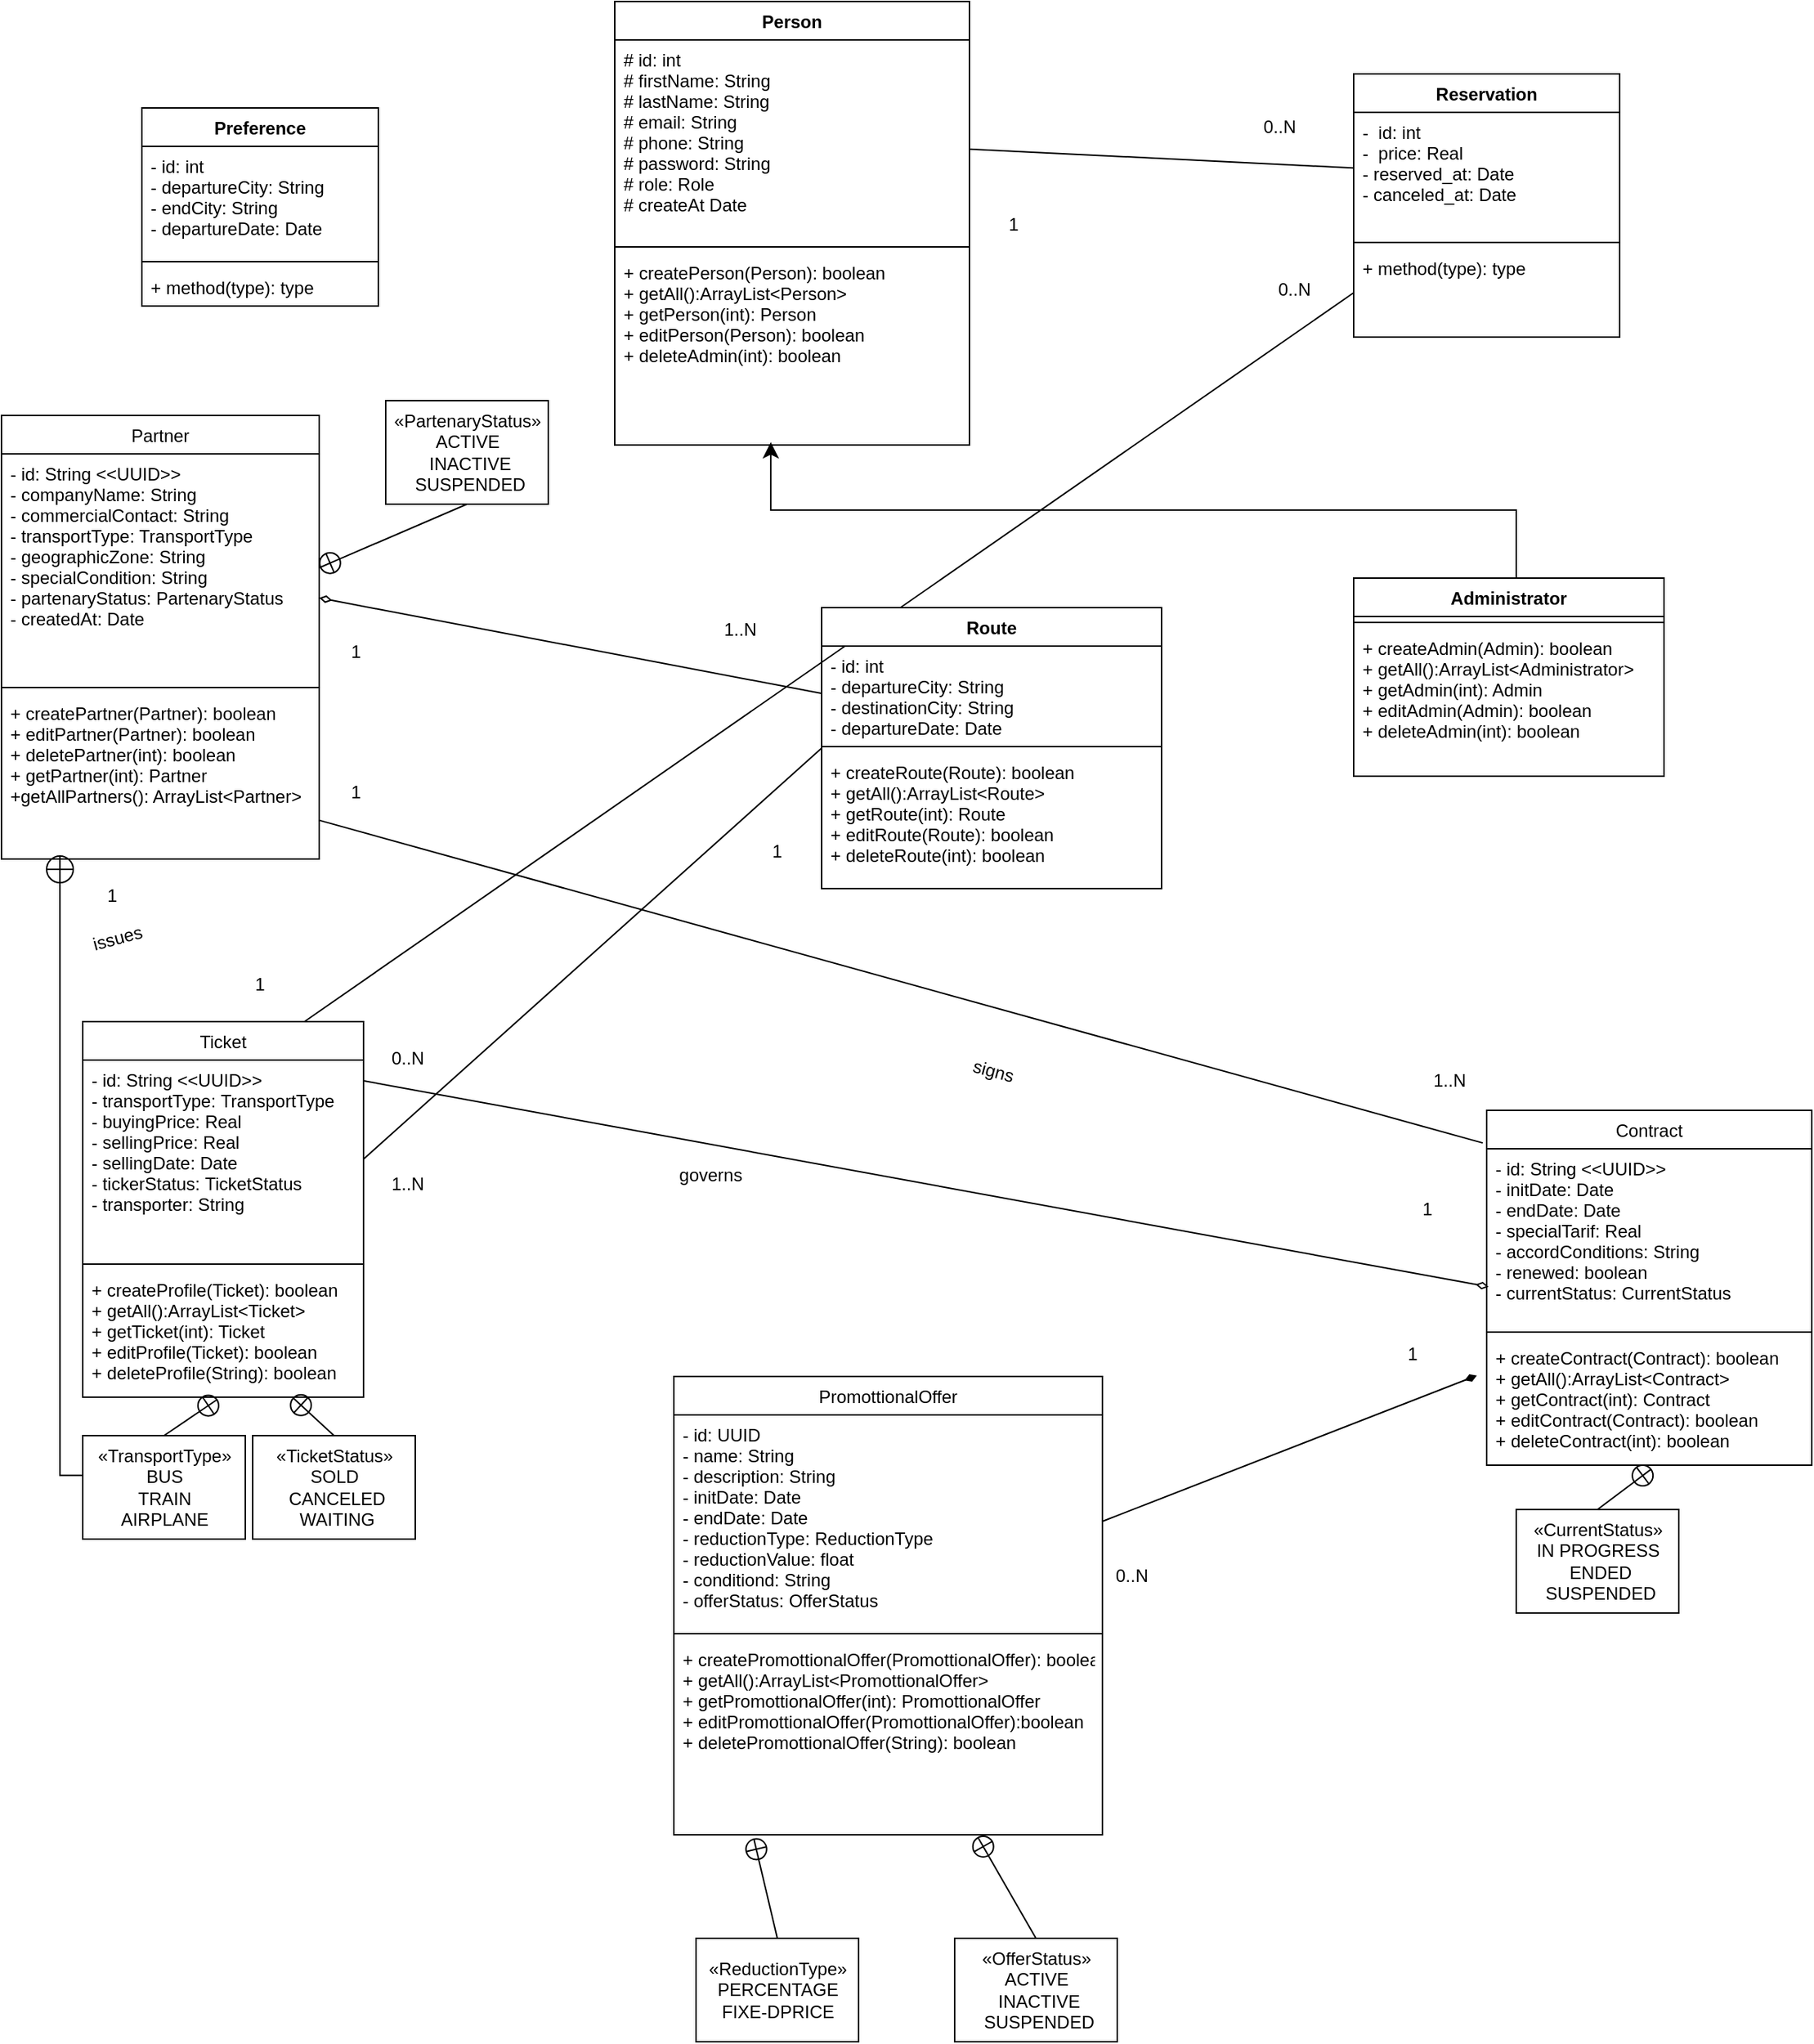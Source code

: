 <mxfile version="20.5.3" type="embed"><diagram id="rQ4DXOgn_wmXl2lRdbw5" name="Page-1"><mxGraphModel dx="471" dy="1192" grid="1" gridSize="10" guides="1" tooltips="1" connect="1" arrows="1" fold="1" page="1" pageScale="1" pageWidth="1100" pageHeight="850" math="0" shadow="0"><root><mxCell id="0"/><mxCell id="1" parent="0"/><mxCell id="24" value="Partner" style="swimlane;fontStyle=0;align=center;verticalAlign=top;childLayout=stackLayout;horizontal=1;startSize=26;horizontalStack=0;resizeParent=1;resizeParentMax=0;resizeLast=0;collapsible=1;marginBottom=0;" parent="1" vertex="1"><mxGeometry x="35" y="250" width="215" height="300" as="geometry"/></mxCell><mxCell id="25" value="- id: String &lt;&lt;UUID&gt;&gt;&#10;- companyName: String&#10;- commercialContact: String&#10;- transportType: TransportType&#10;- geographicZone: String&#10;- specialCondition: String&#10;- partenaryStatus: PartenaryStatus&#10;- createdAt: Date" style="text;strokeColor=none;fillColor=none;align=left;verticalAlign=top;spacingLeft=4;spacingRight=4;overflow=hidden;rotatable=0;points=[[0,0.5],[1,0.5]];portConstraint=eastwest;" parent="24" vertex="1"><mxGeometry y="26" width="215" height="154" as="geometry"/></mxCell><mxCell id="26" value="" style="line;strokeWidth=1;fillColor=none;align=left;verticalAlign=middle;spacingTop=-1;spacingLeft=3;spacingRight=3;rotatable=0;labelPosition=right;points=[];portConstraint=eastwest;strokeColor=inherit;" parent="24" vertex="1"><mxGeometry y="180" width="215" height="8" as="geometry"/></mxCell><mxCell id="27" value="+ createPartner(Partner): boolean&#10;+ editPartner(Partner): boolean&#10;+ deletePartner(int): boolean&#10;+ getPartner(int): Partner&#10;+getAllPartners(): ArrayList&lt;Partner&gt;" style="text;strokeColor=none;fillColor=none;align=left;verticalAlign=top;spacingLeft=4;spacingRight=4;overflow=hidden;rotatable=0;points=[[0,0.5],[1,0.5]];portConstraint=eastwest;" parent="24" vertex="1"><mxGeometry y="188" width="215" height="112" as="geometry"/></mxCell><mxCell id="36" value="Ticket" style="swimlane;fontStyle=0;align=center;verticalAlign=top;childLayout=stackLayout;horizontal=1;startSize=26;horizontalStack=0;resizeParent=1;resizeParentMax=0;resizeLast=0;collapsible=1;marginBottom=0;" parent="1" vertex="1"><mxGeometry x="90" y="660" width="190" height="254" as="geometry"/></mxCell><mxCell id="37" value="- id: String &lt;&lt;UUID&gt;&gt;&#10;- transportType: TransportType&#10;- buyingPrice: Real&#10;- sellingPrice: Real&#10;- sellingDate: Date&#10;- tickerStatus: TicketStatus&#10;- transporter: String" style="text;strokeColor=none;fillColor=none;align=left;verticalAlign=top;spacingLeft=4;spacingRight=4;overflow=hidden;rotatable=0;points=[[0,0.5],[1,0.5]];portConstraint=eastwest;" parent="36" vertex="1"><mxGeometry y="26" width="190" height="134" as="geometry"/></mxCell><mxCell id="38" value="" style="line;strokeWidth=1;fillColor=none;align=left;verticalAlign=middle;spacingTop=-1;spacingLeft=3;spacingRight=3;rotatable=0;labelPosition=right;points=[];portConstraint=eastwest;strokeColor=inherit;" parent="36" vertex="1"><mxGeometry y="160" width="190" height="8" as="geometry"/></mxCell><mxCell id="39" value="+ createProfile(Ticket): boolean&#10;+ getAll():ArrayList&lt;Ticket&gt;&#10;+ getTicket(int): Ticket&#10;+ editProfile(Ticket): boolean&#10;+ deleteProfile(String): boolean&#10;" style="text;strokeColor=none;fillColor=none;align=left;verticalAlign=top;spacingLeft=4;spacingRight=4;overflow=hidden;rotatable=0;points=[[0,0.5],[1,0.5]];portConstraint=eastwest;" parent="36" vertex="1"><mxGeometry y="168" width="190" height="86" as="geometry"/></mxCell><mxCell id="48" value="Contract" style="swimlane;fontStyle=0;align=center;verticalAlign=top;childLayout=stackLayout;horizontal=1;startSize=26;horizontalStack=0;resizeParent=1;resizeParentMax=0;resizeLast=0;collapsible=1;marginBottom=0;" parent="1" vertex="1"><mxGeometry x="1040" y="720" width="220" height="240" as="geometry"/></mxCell><mxCell id="49" value="- id: String &lt;&lt;UUID&gt;&gt;&#10;- initDate: Date&#10;- endDate: Date&#10;- specialTarif: Real&#10;- accordConditions: String&#10;- renewed: boolean&#10;- currentStatus: CurrentStatus" style="text;strokeColor=none;fillColor=none;align=left;verticalAlign=top;spacingLeft=4;spacingRight=4;overflow=hidden;rotatable=0;points=[[0,0.5],[1,0.5]];portConstraint=eastwest;" parent="48" vertex="1"><mxGeometry y="26" width="220" height="120" as="geometry"/></mxCell><mxCell id="50" value="" style="line;strokeWidth=1;fillColor=none;align=left;verticalAlign=middle;spacingTop=-1;spacingLeft=3;spacingRight=3;rotatable=0;labelPosition=right;points=[];portConstraint=eastwest;strokeColor=inherit;" parent="48" vertex="1"><mxGeometry y="146" width="220" height="8" as="geometry"/></mxCell><mxCell id="51" value="+ createContract(Contract): boolean&#10;+ getAll():ArrayList&lt;Contract&gt;&#10;+ getContract(int): Contract&#10;+ editContract(Contract): boolean&#10;+ deleteContract(int): boolean&#10;" style="text;strokeColor=none;fillColor=none;align=left;verticalAlign=top;spacingLeft=4;spacingRight=4;overflow=hidden;rotatable=0;points=[[0,0.5],[1,0.5]];portConstraint=eastwest;" parent="48" vertex="1"><mxGeometry y="154" width="220" height="86" as="geometry"/></mxCell><mxCell id="52" value="PromottionalOffer" style="swimlane;fontStyle=0;align=center;verticalAlign=top;childLayout=stackLayout;horizontal=1;startSize=26;horizontalStack=0;resizeParent=1;resizeParentMax=0;resizeLast=0;collapsible=1;marginBottom=0;" parent="1" vertex="1"><mxGeometry x="490" y="900" width="290" height="310" as="geometry"/></mxCell><mxCell id="53" value="- id: UUID&#10;- name: String&#10;- description: String&#10;- initDate: Date&#10;- endDate: Date&#10;- reductionType: ReductionType&#10;- reductionValue: float&#10;- conditiond: String&#10;- offerStatus: OfferStatus" style="text;strokeColor=none;fillColor=none;align=left;verticalAlign=top;spacingLeft=4;spacingRight=4;overflow=hidden;rotatable=0;points=[[0,0.5],[1,0.5]];portConstraint=eastwest;" parent="52" vertex="1"><mxGeometry y="26" width="290" height="144" as="geometry"/></mxCell><mxCell id="54" value="" style="line;strokeWidth=1;fillColor=none;align=left;verticalAlign=middle;spacingTop=-1;spacingLeft=3;spacingRight=3;rotatable=0;labelPosition=right;points=[];portConstraint=eastwest;strokeColor=inherit;" parent="52" vertex="1"><mxGeometry y="170" width="290" height="8" as="geometry"/></mxCell><mxCell id="55" value="+ createPromottionalOffer(PromottionalOffer): boolean&#10;+ getAll():ArrayList&lt;PromottionalOffer&gt;&#10;+ getPromottionalOffer(int): PromottionalOffer&#10;+ editPromottionalOffer(PromottionalOffer):boolean&#10;+ deletePromottionalOffer(String): boolean&#10;" style="text;strokeColor=none;fillColor=none;align=left;verticalAlign=top;spacingLeft=4;spacingRight=4;overflow=hidden;rotatable=0;points=[[0,0.5],[1,0.5]];portConstraint=eastwest;" parent="52" vertex="1"><mxGeometry y="178" width="290" height="132" as="geometry"/></mxCell><mxCell id="75" style="edgeStyle=none;html=1;entryX=-0.03;entryY=0.295;entryDx=0;entryDy=0;entryPerimeter=0;startArrow=none;startFill=0;endArrow=diamondThin;endFill=1;exitX=1;exitY=0.5;exitDx=0;exitDy=0;" parent="1" source="53" target="51" edge="1"><mxGeometry relative="1" as="geometry"/></mxCell><mxCell id="81" style="edgeStyle=none;html=1;entryX=0.482;entryY=1.014;entryDx=0;entryDy=0;entryPerimeter=0;startArrow=none;startFill=0;endArrow=circlePlus;endFill=0;exitX=0.5;exitY=0;exitDx=0;exitDy=0;" parent="1" source="80" target="39" edge="1"><mxGeometry relative="1" as="geometry"/></mxCell><mxCell id="80" value="«TransportType»&lt;br&gt;BUS&lt;br&gt;TRAIN&lt;br&gt;&lt;div style=&quot;text-align: center;&quot;&gt;&lt;span style=&quot;text-align: start; background-color: initial;&quot;&gt;AIRPLANE&lt;/span&gt;&lt;span style=&quot;color: rgba(0, 0, 0, 0); font-family: monospace; font-size: 0px; text-align: start; background-color: initial;&quot;&gt;%3CmxGraphModel%3E%3Croot%3E%3CmxCell%20id%3D%220%22%2F%3E%3CmxCell%20id%3D%221%22%20parent%3D%220%22%2F%3E%3CmxCell%20id%3D%222%22%20value%3D%22%C2%ABtransportType%C2%BB%26lt%3Bbr%26gt%3Bbut%26lt%3Bbr%26gt%3Btrain%26lt%3Bbr%26gt%3Buber%22%20style%3D%22html%3D1%3B%22%20vertex%3D%221%22%20parent%3D%221%22%3E%3CmxGeometry%20x%3D%22115%22%20y%3D%22940%22%20width%3D%22110%22%20height%3D%2270%22%20as%3D%22geometry%22%2F%3E%3C%2FmxCell%3E%3C%2Froot%3E%3C%2FmxGraphModel%3E&lt;/span&gt;&lt;/div&gt;" style="html=1;" parent="1" vertex="1"><mxGeometry x="90" y="940" width="110" height="70" as="geometry"/></mxCell><mxCell id="83" style="edgeStyle=none;html=1;startArrow=none;startFill=0;endArrow=circlePlus;endFill=0;exitX=0.5;exitY=0;exitDx=0;exitDy=0;" parent="1" source="82" target="39" edge="1"><mxGeometry relative="1" as="geometry"/></mxCell><mxCell id="82" value="«TicketStatus»&lt;br&gt;SOLD&lt;br&gt;&amp;nbsp;CANCELED&lt;br&gt;&amp;nbsp;WAITING" style="html=1;" parent="1" vertex="1"><mxGeometry x="205" y="940" width="110" height="70" as="geometry"/></mxCell><mxCell id="86" style="edgeStyle=none;html=1;startArrow=none;startFill=0;endArrow=circlePlus;endFill=0;entryX=0.186;entryY=1.015;entryDx=0;entryDy=0;entryPerimeter=0;exitX=0.5;exitY=0;exitDx=0;exitDy=0;" parent="1" source="84" target="55" edge="1"><mxGeometry relative="1" as="geometry"><mxPoint x="510" y="1230" as="targetPoint"/><Array as="points"/></mxGeometry></mxCell><mxCell id="84" value="«ReductionType»&lt;br&gt;PERCENTAGE&lt;br&gt;&lt;div style=&quot;text-align: center;&quot;&gt;&lt;span style=&quot;text-align: start; background-color: initial;&quot;&gt;FIXE-DPRICE&lt;/span&gt;&lt;span style=&quot;color: rgba(0, 0, 0, 0); font-family: monospace; font-size: 0px; text-align: start; background-color: initial;&quot;&gt;%3CmxGraphModel%3E%3Croot%3E%3CmxCell%20id%3D%220%22%2F%3E%3CmxCell%20id%3D%221%22%20parent%3D%220%22%2F%3E%3CmxCell%20id%3D%222%22%20value%3D%22%C2%ABtransportType%C2%BB%26lt%3Bbr%26gt%3Bbut%26lt%3Bbr%26gt%3Btrain%26lt%3Bbr%26gt%3Buber%22%20style%3D%22html%3D1%3B%22%20vertex%3D%221%22%20parent%3D%221%22%3E%3CmxGeometry%20x%3D%22115%22%20y%3D%22940%22%20width%3D%22110%22%20height%3D%2270%22%20as%3D%22geometry%22%2F%3E%3C%2FmxCell%3E%3C%2Froot%3E%3C%2FmxGraphModel%3E&lt;/span&gt;&lt;/div&gt;" style="html=1;" parent="1" vertex="1"><mxGeometry x="505" y="1280" width="110" height="70" as="geometry"/></mxCell><mxCell id="87" style="edgeStyle=none;html=1;startArrow=none;startFill=0;endArrow=circlePlus;endFill=0;exitX=0.5;exitY=0;exitDx=0;exitDy=0;entryX=0.708;entryY=1.008;entryDx=0;entryDy=0;entryPerimeter=0;" parent="1" source="85" target="55" edge="1"><mxGeometry relative="1" as="geometry"><mxPoint x="687" y="1230" as="targetPoint"/><Array as="points"/></mxGeometry></mxCell><mxCell id="85" value="«OfferStatus»&lt;br&gt;ACTIVE&lt;br&gt;&amp;nbsp;INACTIVE&lt;br&gt;&amp;nbsp;SUSPENDED" style="html=1;" parent="1" vertex="1"><mxGeometry x="680" y="1280" width="110" height="70" as="geometry"/></mxCell><mxCell id="184" style="edgeStyle=none;html=1;entryX=0;entryY=0.5;entryDx=0;entryDy=0;startArrow=none;startFill=0;endArrow=none;endFill=0;" parent="1" target="169" edge="1"><mxGeometry relative="1" as="geometry"><mxPoint x="240" y="660" as="sourcePoint"/></mxGeometry></mxCell><mxCell id="93" value="1..N" style="text;html=1;strokeColor=none;fillColor=none;align=center;verticalAlign=middle;whiteSpace=wrap;rounded=0;" parent="1" vertex="1"><mxGeometry x="280" y="755" width="60" height="30" as="geometry"/></mxCell><mxCell id="103" value="" style="edgeStyle=elbowEdgeStyle;elbow=vertical;endArrow=classic;html=1;curved=0;rounded=0;endSize=8;startSize=8;entryX=0.44;entryY=0.985;entryDx=0;entryDy=0;exitX=0.5;exitY=0;exitDx=0;exitDy=0;entryPerimeter=0;" parent="1" target="146" edge="1"><mxGeometry width="50" height="50" relative="1" as="geometry"><mxPoint x="1060" y="360" as="sourcePoint"/><mxPoint x="560" y="290" as="targetPoint"/></mxGeometry></mxCell><mxCell id="106" style="edgeStyle=none;html=1;startArrow=diamondThin;startFill=0;endArrow=none;endFill=0;exitX=0.006;exitY=0.778;exitDx=0;exitDy=0;exitPerimeter=0;" parent="1" source="49" edge="1"><mxGeometry relative="1" as="geometry"><mxPoint x="280" y="700" as="targetPoint"/></mxGeometry></mxCell><mxCell id="108" style="edgeStyle=none;html=1;startArrow=none;startFill=0;endArrow=circlePlus;endFill=0;entryX=0.509;entryY=1.026;entryDx=0;entryDy=0;entryPerimeter=0;exitX=0.5;exitY=0;exitDx=0;exitDy=0;" parent="1" source="107" target="51" edge="1"><mxGeometry relative="1" as="geometry"><mxPoint x="1145" y="1020" as="targetPoint"/><Array as="points"/></mxGeometry></mxCell><mxCell id="107" value="«CurrentStatus»&lt;br&gt;IN PROGRESS&lt;br&gt;&amp;nbsp;ENDED&lt;br&gt;&amp;nbsp;SUSPENDED" style="html=1;" parent="1" vertex="1"><mxGeometry x="1060" y="990" width="110" height="70" as="geometry"/></mxCell><mxCell id="110" value="issues" style="text;whiteSpace=wrap;html=1;align=center;rotation=-15;" parent="1" vertex="1"><mxGeometry x="80" y="590" width="70" height="40" as="geometry"/></mxCell><mxCell id="112" value="1" style="text;html=1;strokeColor=none;fillColor=none;align=center;verticalAlign=middle;whiteSpace=wrap;rounded=0;" parent="1" vertex="1"><mxGeometry x="80" y="560" width="60" height="30" as="geometry"/></mxCell><mxCell id="115" value="signs" style="text;whiteSpace=wrap;html=1;align=center;rotation=15;" parent="1" vertex="1"><mxGeometry x="670" y="680" width="70" height="40" as="geometry"/></mxCell><mxCell id="118" value="governs" style="text;whiteSpace=wrap;html=1;align=center;rotation=0;" parent="1" vertex="1"><mxGeometry x="480" y="750" width="70" height="40" as="geometry"/></mxCell><mxCell id="119" value="1" style="text;html=1;strokeColor=none;fillColor=none;align=center;verticalAlign=middle;whiteSpace=wrap;rounded=0;" parent="1" vertex="1"><mxGeometry x="240" y="490" width="70" height="30" as="geometry"/></mxCell><mxCell id="121" value="1..N" style="text;html=1;strokeColor=none;fillColor=none;align=center;verticalAlign=middle;whiteSpace=wrap;rounded=0;" parent="1" vertex="1"><mxGeometry x="980" y="685" width="70" height="30" as="geometry"/></mxCell><mxCell id="129" value="" style="edgeStyle=segmentEdgeStyle;endArrow=circlePlus;html=1;curved=0;rounded=0;endSize=8;startSize=8;entryX=0.184;entryY=0.973;entryDx=0;entryDy=0;entryPerimeter=0;exitX=0.002;exitY=0.384;exitDx=0;exitDy=0;exitPerimeter=0;endFill=0;" parent="1" source="80" target="27" edge="1"><mxGeometry width="50" height="50" relative="1" as="geometry"><mxPoint x="110" y="970" as="sourcePoint"/><mxPoint x="150" y="740" as="targetPoint"/></mxGeometry></mxCell><mxCell id="131" style="edgeStyle=none;html=1;entryX=1;entryY=0.5;entryDx=0;entryDy=0;startArrow=none;startFill=0;endArrow=circlePlus;endFill=0;exitX=0.5;exitY=1;exitDx=0;exitDy=0;" parent="1" source="130" target="25" edge="1"><mxGeometry relative="1" as="geometry"/></mxCell><mxCell id="130" value="«PartenaryStatus»&lt;br&gt;ACTIVE&lt;br&gt;&amp;nbsp;INACTIVE&lt;br&gt;&amp;nbsp;SUSPENDED" style="html=1;" parent="1" vertex="1"><mxGeometry x="295" y="240" width="110" height="70" as="geometry"/></mxCell><mxCell id="132" value="0..N" style="text;html=1;strokeColor=none;fillColor=none;align=center;verticalAlign=middle;whiteSpace=wrap;rounded=0;" parent="1" vertex="1"><mxGeometry x="280" y="670" width="60" height="30" as="geometry"/></mxCell><mxCell id="133" value="1" style="text;html=1;strokeColor=none;fillColor=none;align=center;verticalAlign=middle;whiteSpace=wrap;rounded=0;" parent="1" vertex="1"><mxGeometry x="970" y="772" width="60" height="30" as="geometry"/></mxCell><mxCell id="137" value="0..N" style="text;html=1;strokeColor=none;fillColor=none;align=center;verticalAlign=middle;whiteSpace=wrap;rounded=0;" parent="1" vertex="1"><mxGeometry x="770" y="1020" width="60" height="30" as="geometry"/></mxCell><mxCell id="138" value="1" style="text;html=1;strokeColor=none;fillColor=none;align=center;verticalAlign=middle;whiteSpace=wrap;rounded=0;" parent="1" vertex="1"><mxGeometry x="960" y="870" width="60" height="30" as="geometry"/></mxCell><mxCell id="143" value="Person" style="swimlane;fontStyle=1;align=center;verticalAlign=top;childLayout=stackLayout;horizontal=1;startSize=26;horizontalStack=0;resizeParent=1;resizeParentMax=0;resizeLast=0;collapsible=1;marginBottom=0;" parent="1" vertex="1"><mxGeometry x="450" y="-30" width="240" height="300" as="geometry"/></mxCell><mxCell id="144" value="# id: int&#10;# firstName: String&#10;# lastName: String&#10;# email: String&#10;# phone: String&#10;# password: String&#10;# role: Role&#10;# createAt Date" style="text;strokeColor=none;fillColor=none;align=left;verticalAlign=top;spacingLeft=4;spacingRight=4;overflow=hidden;rotatable=0;points=[[0,0.5],[1,0.5]];portConstraint=eastwest;" parent="143" vertex="1"><mxGeometry y="26" width="240" height="136" as="geometry"/></mxCell><mxCell id="145" value="" style="line;strokeWidth=1;fillColor=none;align=left;verticalAlign=middle;spacingTop=-1;spacingLeft=3;spacingRight=3;rotatable=0;labelPosition=right;points=[];portConstraint=eastwest;strokeColor=inherit;" parent="143" vertex="1"><mxGeometry y="162" width="240" height="8" as="geometry"/></mxCell><mxCell id="146" value="+ createPerson(Person): boolean&#10;+ getAll():ArrayList&lt;Person&gt;&#10;+ getPerson(int): Person&#10;+ editPerson(Person): boolean&#10;+ deleteAdmin(int): boolean" style="text;strokeColor=none;fillColor=none;align=left;verticalAlign=top;spacingLeft=4;spacingRight=4;overflow=hidden;rotatable=0;points=[[0,0.5],[1,0.5]];portConstraint=eastwest;" parent="143" vertex="1"><mxGeometry y="170" width="240" height="130" as="geometry"/></mxCell><mxCell id="155" value="Administrator" style="swimlane;fontStyle=1;align=center;verticalAlign=top;childLayout=stackLayout;horizontal=1;startSize=26;horizontalStack=0;resizeParent=1;resizeParentMax=0;resizeLast=0;collapsible=1;marginBottom=0;" parent="1" vertex="1"><mxGeometry x="950" y="360" width="210" height="134" as="geometry"/></mxCell><mxCell id="157" value="" style="line;strokeWidth=1;fillColor=none;align=left;verticalAlign=middle;spacingTop=-1;spacingLeft=3;spacingRight=3;rotatable=0;labelPosition=right;points=[];portConstraint=eastwest;strokeColor=inherit;" parent="155" vertex="1"><mxGeometry y="26" width="210" height="8" as="geometry"/></mxCell><mxCell id="158" value="+ createAdmin(Admin): boolean&#10;+ getAll():ArrayList&lt;Administrator&gt;&#10;+ getAdmin(int): Admin&#10;+ editAdmin(Admin): boolean&#10;+ deleteAdmin(int): boolean&#10;" style="text;strokeColor=none;fillColor=none;align=left;verticalAlign=top;spacingLeft=4;spacingRight=4;overflow=hidden;rotatable=0;points=[[0,0.5],[1,0.5]];portConstraint=eastwest;" parent="155" vertex="1"><mxGeometry y="34" width="210" height="100" as="geometry"/></mxCell><mxCell id="159" value="Route" style="swimlane;fontStyle=1;align=center;verticalAlign=top;childLayout=stackLayout;horizontal=1;startSize=26;horizontalStack=0;resizeParent=1;resizeParentMax=0;resizeLast=0;collapsible=1;marginBottom=0;" parent="1" vertex="1"><mxGeometry x="590" y="380" width="230" height="190" as="geometry"/></mxCell><mxCell id="160" value="- id: int&#10;- departureCity: String&#10;- destinationCity: String &#10;- departureDate: Date" style="text;strokeColor=none;fillColor=none;align=left;verticalAlign=top;spacingLeft=4;spacingRight=4;overflow=hidden;rotatable=0;points=[[0,0.5],[1,0.5]];portConstraint=eastwest;" parent="159" vertex="1"><mxGeometry y="26" width="230" height="64" as="geometry"/></mxCell><mxCell id="161" value="" style="line;strokeWidth=1;fillColor=none;align=left;verticalAlign=middle;spacingTop=-1;spacingLeft=3;spacingRight=3;rotatable=0;labelPosition=right;points=[];portConstraint=eastwest;strokeColor=inherit;" parent="159" vertex="1"><mxGeometry y="90" width="230" height="8" as="geometry"/></mxCell><mxCell id="162" value="+ createRoute(Route): boolean&#10;+ getAll():ArrayList&lt;Route&gt;&#10;+ getRoute(int): Route&#10;+ editRoute(Route): boolean&#10;+ deleteRoute(int): boolean&#10;" style="text;strokeColor=none;fillColor=none;align=left;verticalAlign=top;spacingLeft=4;spacingRight=4;overflow=hidden;rotatable=0;points=[[0,0.5],[1,0.5]];portConstraint=eastwest;" parent="159" vertex="1"><mxGeometry y="98" width="230" height="92" as="geometry"/></mxCell><mxCell id="165" style="edgeStyle=none;html=1;exitX=1;exitY=0.5;exitDx=0;exitDy=0;endArrow=none;endFill=0;" parent="1" source="37" edge="1"><mxGeometry relative="1" as="geometry"><mxPoint x="590" y="475" as="targetPoint"/></mxGeometry></mxCell><mxCell id="166" value="Reservation" style="swimlane;fontStyle=1;align=center;verticalAlign=top;childLayout=stackLayout;horizontal=1;startSize=26;horizontalStack=0;resizeParent=1;resizeParentMax=0;resizeLast=0;collapsible=1;marginBottom=0;" parent="1" vertex="1"><mxGeometry x="950" y="19" width="180" height="178" as="geometry"/></mxCell><mxCell id="167" value="-  id: int&#10;-  price: Real&#10;- reserved_at: Date&#10;- canceled_at: Date&#10;" style="text;strokeColor=none;fillColor=none;align=left;verticalAlign=top;spacingLeft=4;spacingRight=4;overflow=hidden;rotatable=0;points=[[0,0.5],[1,0.5]];portConstraint=eastwest;" parent="166" vertex="1"><mxGeometry y="26" width="180" height="84" as="geometry"/></mxCell><mxCell id="168" value="" style="line;strokeWidth=1;fillColor=none;align=left;verticalAlign=middle;spacingTop=-1;spacingLeft=3;spacingRight=3;rotatable=0;labelPosition=right;points=[];portConstraint=eastwest;strokeColor=inherit;" parent="166" vertex="1"><mxGeometry y="110" width="180" height="8" as="geometry"/></mxCell><mxCell id="169" value="+ method(type): type" style="text;strokeColor=none;fillColor=none;align=left;verticalAlign=top;spacingLeft=4;spacingRight=4;overflow=hidden;rotatable=0;points=[[0,0.5],[1,0.5]];portConstraint=eastwest;" parent="166" vertex="1"><mxGeometry y="118" width="180" height="60" as="geometry"/></mxCell><mxCell id="176" style="edgeStyle=none;html=1;entryX=0;entryY=0.5;entryDx=0;entryDy=0;endArrow=none;endFill=0;startArrow=diamondThin;startFill=0;" parent="1" source="25" target="160" edge="1"><mxGeometry relative="1" as="geometry"/></mxCell><mxCell id="177" style="edgeStyle=none;html=1;entryX=-0.012;entryY=0.092;entryDx=0;entryDy=0;entryPerimeter=0;startArrow=none;startFill=0;endArrow=none;endFill=0;" parent="1" source="27" target="48" edge="1"><mxGeometry relative="1" as="geometry"/></mxCell><mxCell id="181" style="edgeStyle=none;html=1;startArrow=none;startFill=0;endArrow=none;endFill=0;" parent="1" source="144" target="167" edge="1"><mxGeometry relative="1" as="geometry"/></mxCell><mxCell id="182" value="1" style="text;html=1;strokeColor=none;fillColor=none;align=center;verticalAlign=middle;whiteSpace=wrap;rounded=0;" parent="1" vertex="1"><mxGeometry x="690" y="106" width="60" height="30" as="geometry"/></mxCell><mxCell id="183" value="0..N" style="text;html=1;strokeColor=none;fillColor=none;align=center;verticalAlign=middle;whiteSpace=wrap;rounded=0;" parent="1" vertex="1"><mxGeometry x="870" y="40" width="60" height="30" as="geometry"/></mxCell><mxCell id="188" value="1" style="text;html=1;strokeColor=none;fillColor=none;align=center;verticalAlign=middle;whiteSpace=wrap;rounded=0;" parent="1" vertex="1"><mxGeometry x="180" y="620" width="60" height="30" as="geometry"/></mxCell><mxCell id="189" value="0..N" style="text;html=1;strokeColor=none;fillColor=none;align=center;verticalAlign=middle;whiteSpace=wrap;rounded=0;" parent="1" vertex="1"><mxGeometry x="880" y="150" width="60" height="30" as="geometry"/></mxCell><mxCell id="196" value="1" style="text;html=1;strokeColor=none;fillColor=none;align=center;verticalAlign=middle;whiteSpace=wrap;rounded=0;" parent="1" vertex="1"><mxGeometry x="530" y="530" width="60" height="30" as="geometry"/></mxCell><mxCell id="198" value="1" style="text;html=1;strokeColor=none;fillColor=none;align=center;verticalAlign=middle;whiteSpace=wrap;rounded=0;" parent="1" vertex="1"><mxGeometry x="245" y="395" width="60" height="30" as="geometry"/></mxCell><mxCell id="200" value="1..N" style="text;html=1;strokeColor=none;fillColor=none;align=center;verticalAlign=middle;whiteSpace=wrap;rounded=0;" parent="1" vertex="1"><mxGeometry x="505" y="380" width="60" height="30" as="geometry"/></mxCell><mxCell id="201" value="Preference" style="swimlane;fontStyle=1;align=center;verticalAlign=top;childLayout=stackLayout;horizontal=1;startSize=26;horizontalStack=0;resizeParent=1;resizeParentMax=0;resizeLast=0;collapsible=1;marginBottom=0;" vertex="1" parent="1"><mxGeometry x="130" y="42" width="160" height="134" as="geometry"/></mxCell><mxCell id="202" value="- id: int&#10;- departureCity: String&#10;- endCity: String&#10;- departureDate: Date" style="text;strokeColor=none;fillColor=none;align=left;verticalAlign=top;spacingLeft=4;spacingRight=4;overflow=hidden;rotatable=0;points=[[0,0.5],[1,0.5]];portConstraint=eastwest;" vertex="1" parent="201"><mxGeometry y="26" width="160" height="74" as="geometry"/></mxCell><mxCell id="203" value="" style="line;strokeWidth=1;fillColor=none;align=left;verticalAlign=middle;spacingTop=-1;spacingLeft=3;spacingRight=3;rotatable=0;labelPosition=right;points=[];portConstraint=eastwest;strokeColor=inherit;" vertex="1" parent="201"><mxGeometry y="100" width="160" height="8" as="geometry"/></mxCell><mxCell id="204" value="+ method(type): type" style="text;strokeColor=none;fillColor=none;align=left;verticalAlign=top;spacingLeft=4;spacingRight=4;overflow=hidden;rotatable=0;points=[[0,0.5],[1,0.5]];portConstraint=eastwest;" vertex="1" parent="201"><mxGeometry y="108" width="160" height="26" as="geometry"/></mxCell></root></mxGraphModel></diagram></mxfile>